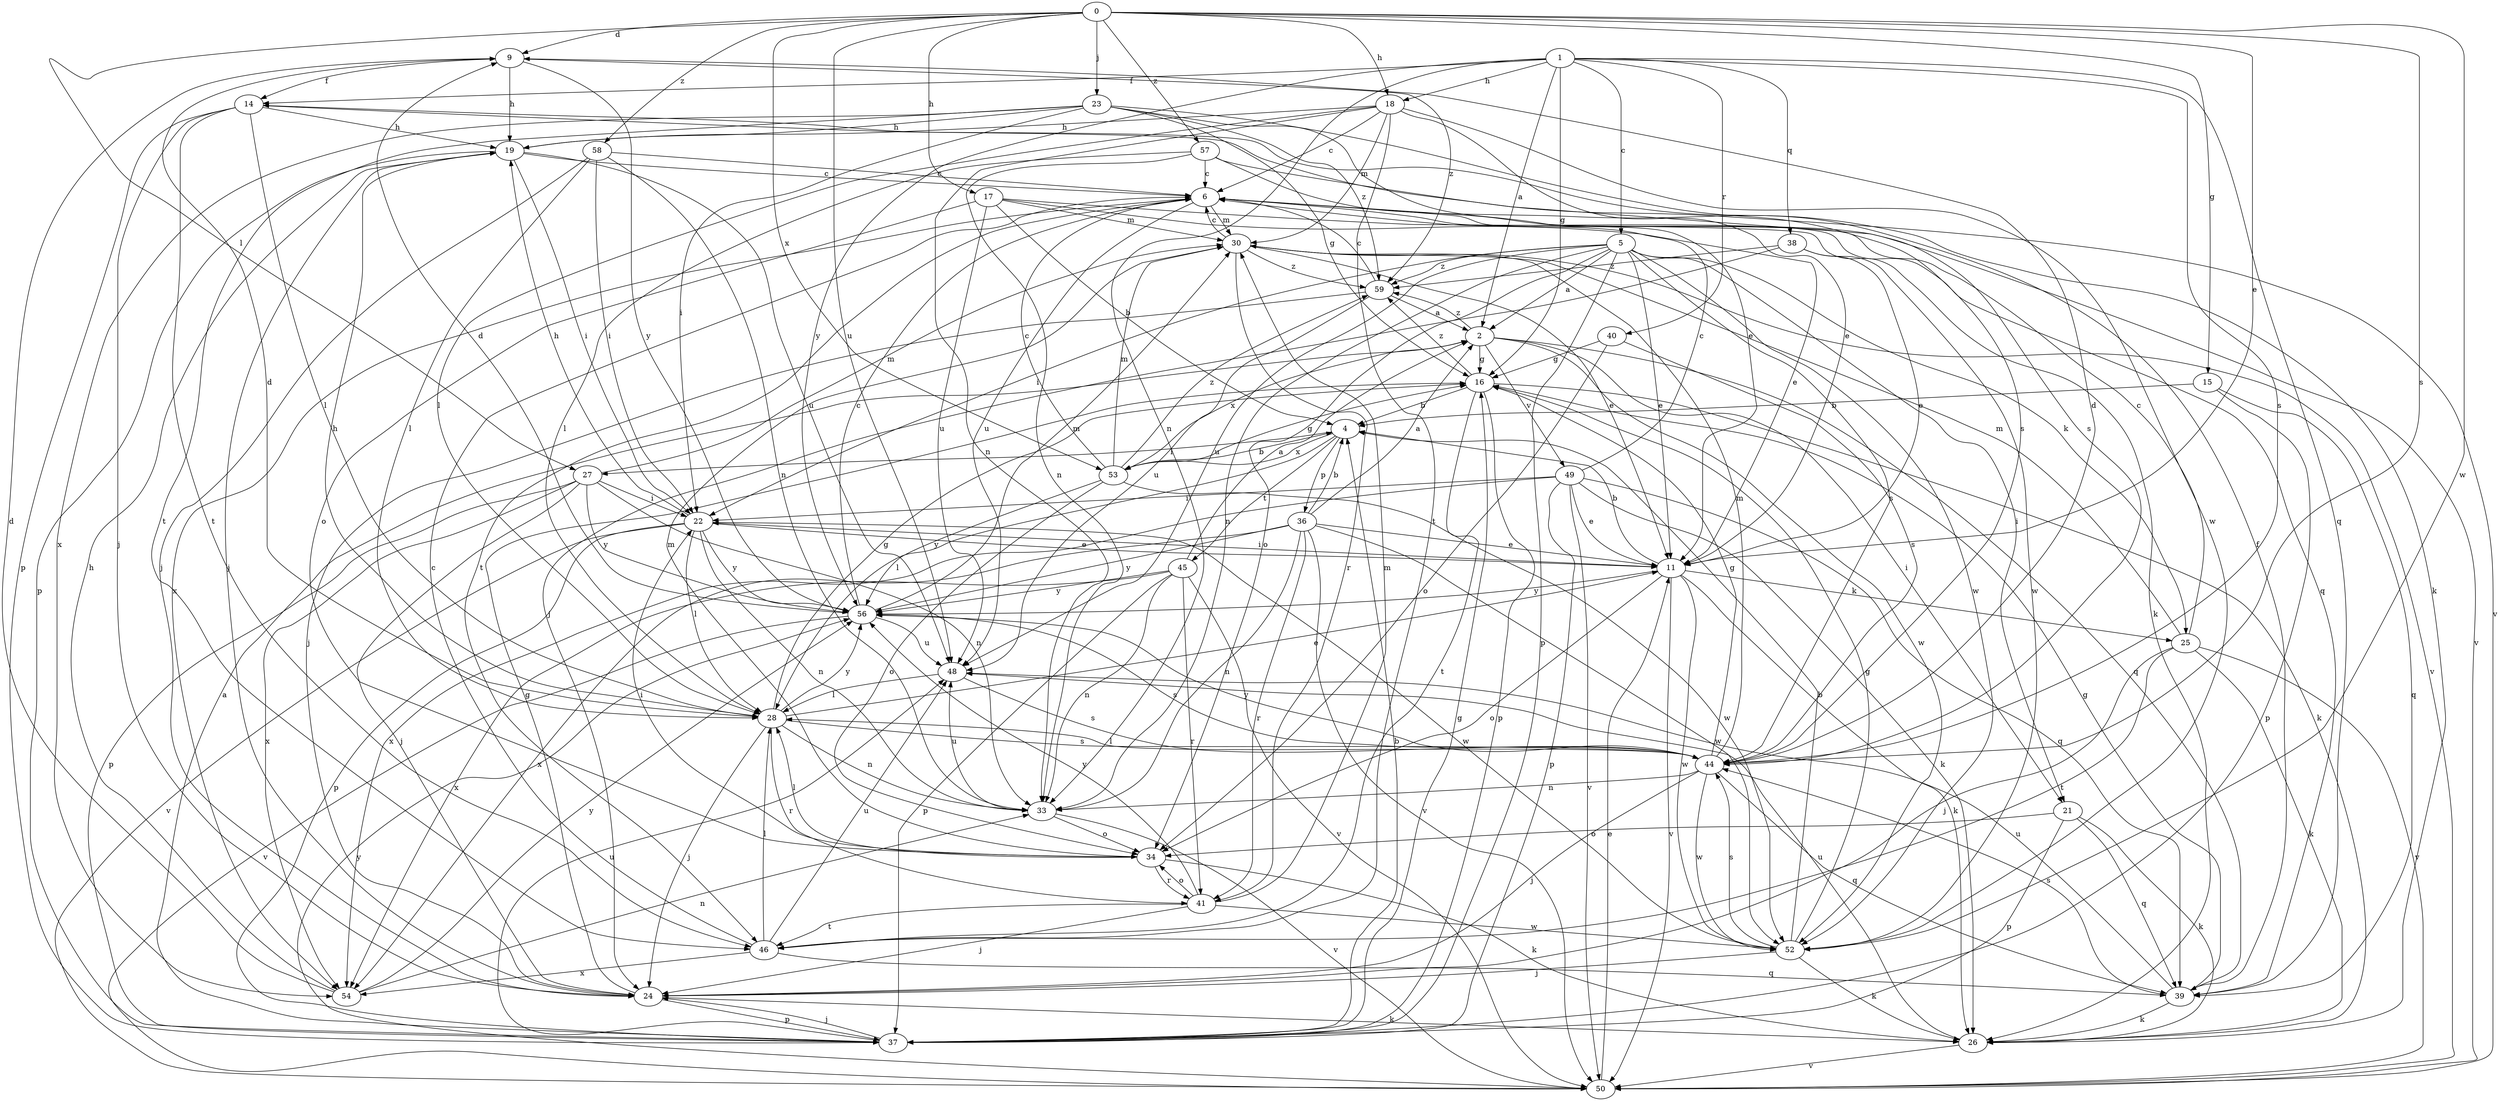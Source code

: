 strict digraph  {
0;
1;
2;
4;
5;
6;
9;
11;
14;
15;
16;
17;
18;
19;
21;
22;
23;
24;
25;
26;
27;
28;
30;
33;
34;
36;
37;
38;
39;
40;
41;
44;
45;
46;
48;
49;
50;
52;
53;
54;
56;
57;
58;
59;
0 -> 9  [label=d];
0 -> 11  [label=e];
0 -> 15  [label=g];
0 -> 17  [label=h];
0 -> 18  [label=h];
0 -> 23  [label=j];
0 -> 27  [label=l];
0 -> 44  [label=s];
0 -> 48  [label=u];
0 -> 52  [label=w];
0 -> 53  [label=x];
0 -> 57  [label=z];
0 -> 58  [label=z];
1 -> 2  [label=a];
1 -> 5  [label=c];
1 -> 14  [label=f];
1 -> 16  [label=g];
1 -> 18  [label=h];
1 -> 33  [label=n];
1 -> 38  [label=q];
1 -> 39  [label=q];
1 -> 40  [label=r];
1 -> 44  [label=s];
1 -> 56  [label=y];
2 -> 16  [label=g];
2 -> 21  [label=i];
2 -> 39  [label=q];
2 -> 49  [label=v];
2 -> 52  [label=w];
2 -> 53  [label=x];
2 -> 59  [label=z];
4 -> 27  [label=l];
4 -> 28  [label=l];
4 -> 36  [label=p];
4 -> 45  [label=t];
4 -> 53  [label=x];
5 -> 2  [label=a];
5 -> 11  [label=e];
5 -> 21  [label=i];
5 -> 22  [label=i];
5 -> 25  [label=k];
5 -> 33  [label=n];
5 -> 34  [label=o];
5 -> 37  [label=p];
5 -> 44  [label=s];
5 -> 48  [label=u];
5 -> 52  [label=w];
5 -> 59  [label=z];
6 -> 30  [label=m];
6 -> 39  [label=q];
6 -> 46  [label=t];
6 -> 48  [label=u];
6 -> 50  [label=v];
6 -> 54  [label=x];
9 -> 14  [label=f];
9 -> 19  [label=h];
9 -> 56  [label=y];
9 -> 59  [label=z];
11 -> 4  [label=b];
11 -> 22  [label=i];
11 -> 25  [label=k];
11 -> 26  [label=k];
11 -> 34  [label=o];
11 -> 50  [label=v];
11 -> 52  [label=w];
11 -> 56  [label=y];
14 -> 19  [label=h];
14 -> 24  [label=j];
14 -> 28  [label=l];
14 -> 37  [label=p];
14 -> 44  [label=s];
14 -> 46  [label=t];
15 -> 4  [label=b];
15 -> 37  [label=p];
15 -> 39  [label=q];
16 -> 4  [label=b];
16 -> 26  [label=k];
16 -> 37  [label=p];
16 -> 46  [label=t];
16 -> 59  [label=z];
17 -> 4  [label=b];
17 -> 11  [label=e];
17 -> 26  [label=k];
17 -> 30  [label=m];
17 -> 34  [label=o];
17 -> 48  [label=u];
18 -> 6  [label=c];
18 -> 11  [label=e];
18 -> 19  [label=h];
18 -> 28  [label=l];
18 -> 30  [label=m];
18 -> 33  [label=n];
18 -> 46  [label=t];
18 -> 52  [label=w];
19 -> 6  [label=c];
19 -> 22  [label=i];
19 -> 24  [label=j];
19 -> 37  [label=p];
19 -> 48  [label=u];
21 -> 26  [label=k];
21 -> 34  [label=o];
21 -> 37  [label=p];
21 -> 39  [label=q];
22 -> 11  [label=e];
22 -> 19  [label=h];
22 -> 28  [label=l];
22 -> 33  [label=n];
22 -> 37  [label=p];
22 -> 50  [label=v];
22 -> 52  [label=w];
22 -> 56  [label=y];
23 -> 11  [label=e];
23 -> 16  [label=g];
23 -> 19  [label=h];
23 -> 22  [label=i];
23 -> 44  [label=s];
23 -> 46  [label=t];
23 -> 54  [label=x];
23 -> 59  [label=z];
24 -> 16  [label=g];
24 -> 26  [label=k];
24 -> 37  [label=p];
25 -> 6  [label=c];
25 -> 24  [label=j];
25 -> 26  [label=k];
25 -> 30  [label=m];
25 -> 46  [label=t];
25 -> 50  [label=v];
26 -> 48  [label=u];
26 -> 50  [label=v];
27 -> 22  [label=i];
27 -> 24  [label=j];
27 -> 30  [label=m];
27 -> 33  [label=n];
27 -> 37  [label=p];
27 -> 54  [label=x];
27 -> 56  [label=y];
28 -> 9  [label=d];
28 -> 11  [label=e];
28 -> 16  [label=g];
28 -> 19  [label=h];
28 -> 24  [label=j];
28 -> 33  [label=n];
28 -> 41  [label=r];
28 -> 44  [label=s];
28 -> 56  [label=y];
30 -> 6  [label=c];
30 -> 11  [label=e];
30 -> 41  [label=r];
30 -> 50  [label=v];
30 -> 59  [label=z];
33 -> 34  [label=o];
33 -> 48  [label=u];
33 -> 50  [label=v];
34 -> 22  [label=i];
34 -> 26  [label=k];
34 -> 28  [label=l];
34 -> 30  [label=m];
34 -> 41  [label=r];
36 -> 2  [label=a];
36 -> 4  [label=b];
36 -> 11  [label=e];
36 -> 33  [label=n];
36 -> 41  [label=r];
36 -> 50  [label=v];
36 -> 52  [label=w];
36 -> 54  [label=x];
36 -> 56  [label=y];
37 -> 2  [label=a];
37 -> 4  [label=b];
37 -> 16  [label=g];
37 -> 24  [label=j];
37 -> 48  [label=u];
38 -> 11  [label=e];
38 -> 24  [label=j];
38 -> 52  [label=w];
38 -> 59  [label=z];
39 -> 14  [label=f];
39 -> 16  [label=g];
39 -> 26  [label=k];
39 -> 44  [label=s];
39 -> 48  [label=u];
40 -> 16  [label=g];
40 -> 34  [label=o];
40 -> 44  [label=s];
41 -> 24  [label=j];
41 -> 30  [label=m];
41 -> 34  [label=o];
41 -> 46  [label=t];
41 -> 52  [label=w];
41 -> 56  [label=y];
44 -> 9  [label=d];
44 -> 16  [label=g];
44 -> 24  [label=j];
44 -> 28  [label=l];
44 -> 30  [label=m];
44 -> 33  [label=n];
44 -> 39  [label=q];
44 -> 52  [label=w];
44 -> 56  [label=y];
45 -> 2  [label=a];
45 -> 33  [label=n];
45 -> 37  [label=p];
45 -> 41  [label=r];
45 -> 50  [label=v];
45 -> 54  [label=x];
45 -> 56  [label=y];
46 -> 6  [label=c];
46 -> 28  [label=l];
46 -> 39  [label=q];
46 -> 48  [label=u];
46 -> 54  [label=x];
48 -> 28  [label=l];
48 -> 44  [label=s];
49 -> 6  [label=c];
49 -> 11  [label=e];
49 -> 22  [label=i];
49 -> 26  [label=k];
49 -> 37  [label=p];
49 -> 39  [label=q];
49 -> 50  [label=v];
49 -> 54  [label=x];
50 -> 11  [label=e];
50 -> 56  [label=y];
52 -> 4  [label=b];
52 -> 16  [label=g];
52 -> 24  [label=j];
52 -> 26  [label=k];
52 -> 44  [label=s];
53 -> 4  [label=b];
53 -> 6  [label=c];
53 -> 16  [label=g];
53 -> 30  [label=m];
53 -> 34  [label=o];
53 -> 52  [label=w];
53 -> 56  [label=y];
53 -> 59  [label=z];
54 -> 9  [label=d];
54 -> 19  [label=h];
54 -> 33  [label=n];
54 -> 56  [label=y];
56 -> 6  [label=c];
56 -> 9  [label=d];
56 -> 30  [label=m];
56 -> 44  [label=s];
56 -> 48  [label=u];
56 -> 50  [label=v];
57 -> 6  [label=c];
57 -> 26  [label=k];
57 -> 28  [label=l];
57 -> 33  [label=n];
57 -> 50  [label=v];
58 -> 6  [label=c];
58 -> 22  [label=i];
58 -> 24  [label=j];
58 -> 28  [label=l];
58 -> 33  [label=n];
59 -> 2  [label=a];
59 -> 6  [label=c];
59 -> 24  [label=j];
59 -> 48  [label=u];
}
